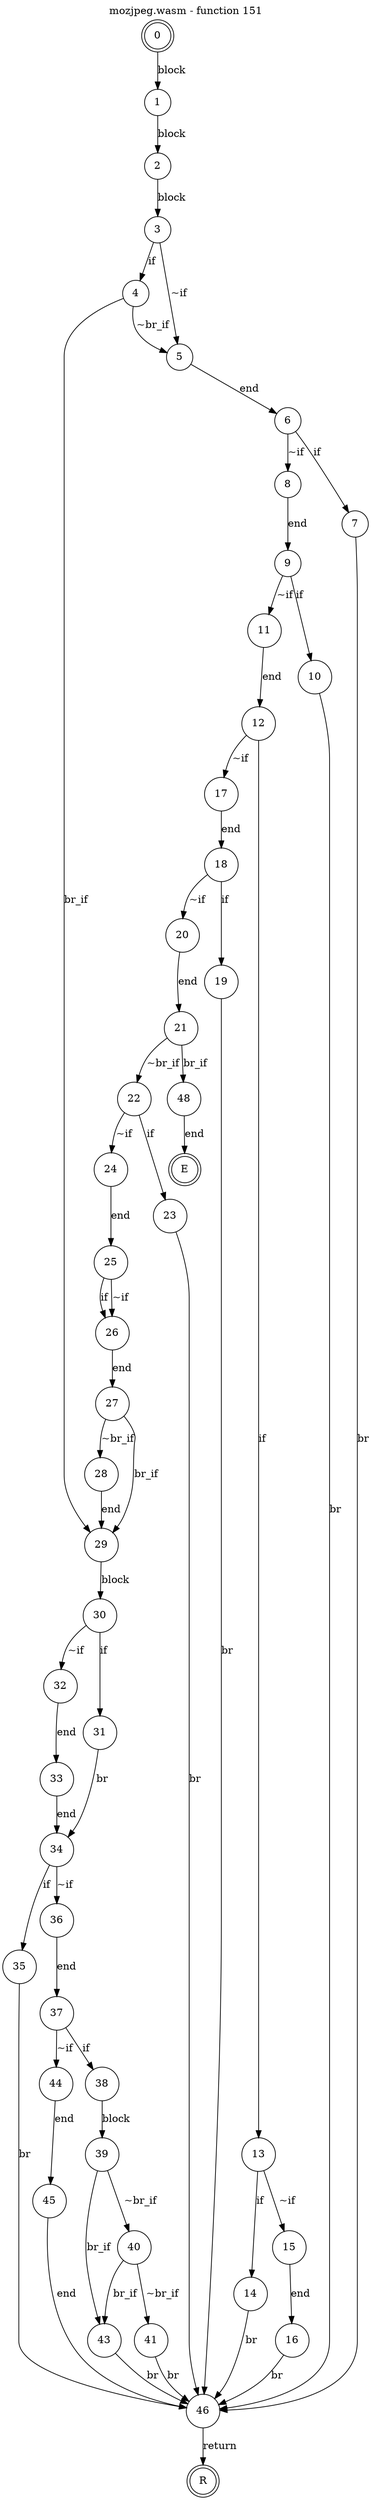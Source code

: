 digraph finite_state_machine {
    label = "mozjpeg.wasm - function 151"
    labelloc =  t
    labelfontsize = 16
    labelfontcolor = black
    labelfontname = "Helvetica"
    node [shape = doublecircle]; 0 E R ;
    node [shape = circle];
    0 -> 1[label="block"];
    1 -> 2[label="block"];
    2 -> 3[label="block"];
    3 -> 4[label="if"];
    3 -> 5[label="~if"];
    4 -> 5[label="~br_if"];
    4 -> 29[label="br_if"];
    5 -> 6[label="end"];
    6 -> 7[label="if"];
    6 -> 8[label="~if"];
    7 -> 46[label="br"];
    8 -> 9[label="end"];
    9 -> 10[label="if"];
    9 -> 11[label="~if"];
    10 -> 46[label="br"];
    11 -> 12[label="end"];
    12 -> 13[label="if"];
    12 -> 17[label="~if"];
    13 -> 14[label="if"];
    13 -> 15[label="~if"];
    14 -> 46[label="br"];
    15 -> 16[label="end"];
    16 -> 46[label="br"];
    17 -> 18[label="end"];
    18 -> 19[label="if"];
    18 -> 20[label="~if"];
    19 -> 46[label="br"];
    20 -> 21[label="end"];
    21 -> 22[label="~br_if"];
    21 -> 48[label="br_if"];
    22 -> 23[label="if"];
    22 -> 24[label="~if"];
    23 -> 46[label="br"];
    24 -> 25[label="end"];
    25 -> 26[label="if"];
    25 -> 26[label="~if"];
    26 -> 27[label="end"];
    27 -> 28[label="~br_if"];
    27 -> 29[label="br_if"];
    28 -> 29[label="end"];
    29 -> 30[label="block"];
    30 -> 31[label="if"];
    30 -> 32[label="~if"];
    31 -> 34[label="br"];
    32 -> 33[label="end"];
    33 -> 34[label="end"];
    34 -> 35[label="if"];
    34 -> 36[label="~if"];
    35 -> 46[label="br"];
    36 -> 37[label="end"];
    37 -> 38[label="if"];
    37 -> 44[label="~if"];
    38 -> 39[label="block"];
    39 -> 40[label="~br_if"];
    39 -> 43[label="br_if"];
    40 -> 41[label="~br_if"];
    40 -> 43[label="br_if"];
    41 -> 46[label="br"];
    43 -> 46[label="br"];
    44 -> 45[label="end"];
    45 -> 46[label="end"];
    46 -> R[label="return"];
    48 -> E[label="end"];
}

